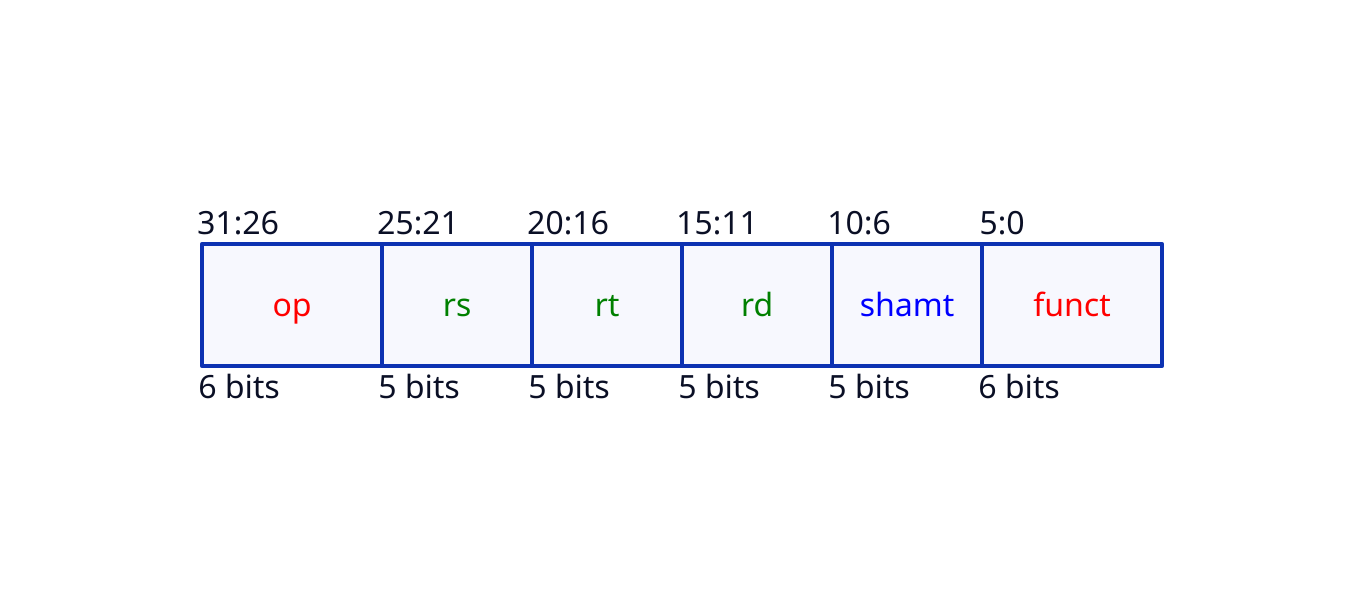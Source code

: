 # Specified so that objects are written in column-dominant order
# The widths are the number of bits in the field multiplied by 15
grid-columns: 6
grid-rows: 3
grid-gap: 0

classes: {
  control: {
	style.font-color: red
  }
  register: {
  	width: 75
	style.font-color: green
  }
  data: {
	style.font-color: blue
  }
}

"31:26" { shape: text }
op {
	width: 90
	class: control
}
size0: 6 bits { shape: text }

"25:21" { shape: text }
rs.class: register
size1: 5 bits { shape: text }

"20:16" { shape: text }
rt.class: register
size2: 5 bits { shape: text }

"15:11" { shape: text }
rd.class: register
size3: 5 bits { shape: text }

"10:6" { shape: text }
shamt {
	width: 75
	class: data
}
size4: 5 bits { shape: text }

"5:0" { shape: text }
funct {
	width: 90
	class: control
}
size5: 6 bits { shape: text }
